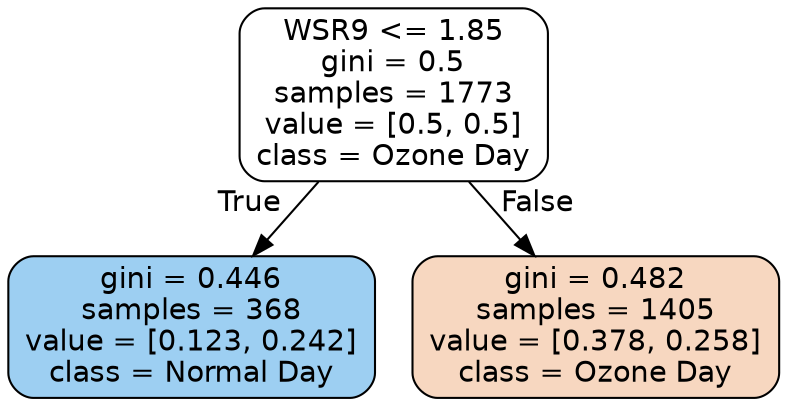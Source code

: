 digraph Tree {
node [shape=box, style="filled, rounded", color="black", fontname=helvetica] ;
edge [fontname=helvetica] ;
0 [label="WSR9 <= 1.85\ngini = 0.5\nsamples = 1773\nvalue = [0.5, 0.5]\nclass = Ozone Day", fillcolor="#ffffff"] ;
1 [label="gini = 0.446\nsamples = 368\nvalue = [0.123, 0.242]\nclass = Normal Day", fillcolor="#9dcff2"] ;
0 -> 1 [labeldistance=2.5, labelangle=45, headlabel="True"] ;
2 [label="gini = 0.482\nsamples = 1405\nvalue = [0.378, 0.258]\nclass = Ozone Day", fillcolor="#f7d7c0"] ;
0 -> 2 [labeldistance=2.5, labelangle=-45, headlabel="False"] ;
}